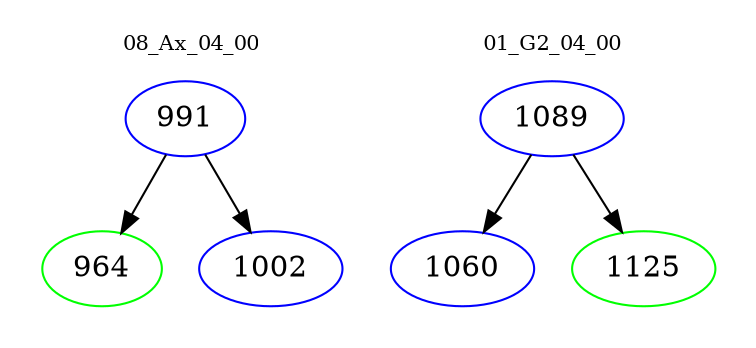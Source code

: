 digraph{
subgraph cluster_0 {
color = white
label = "08_Ax_04_00";
fontsize=10;
T0_991 [label="991", color="blue"]
T0_991 -> T0_964 [color="black"]
T0_964 [label="964", color="green"]
T0_991 -> T0_1002 [color="black"]
T0_1002 [label="1002", color="blue"]
}
subgraph cluster_1 {
color = white
label = "01_G2_04_00";
fontsize=10;
T1_1089 [label="1089", color="blue"]
T1_1089 -> T1_1060 [color="black"]
T1_1060 [label="1060", color="blue"]
T1_1089 -> T1_1125 [color="black"]
T1_1125 [label="1125", color="green"]
}
}
